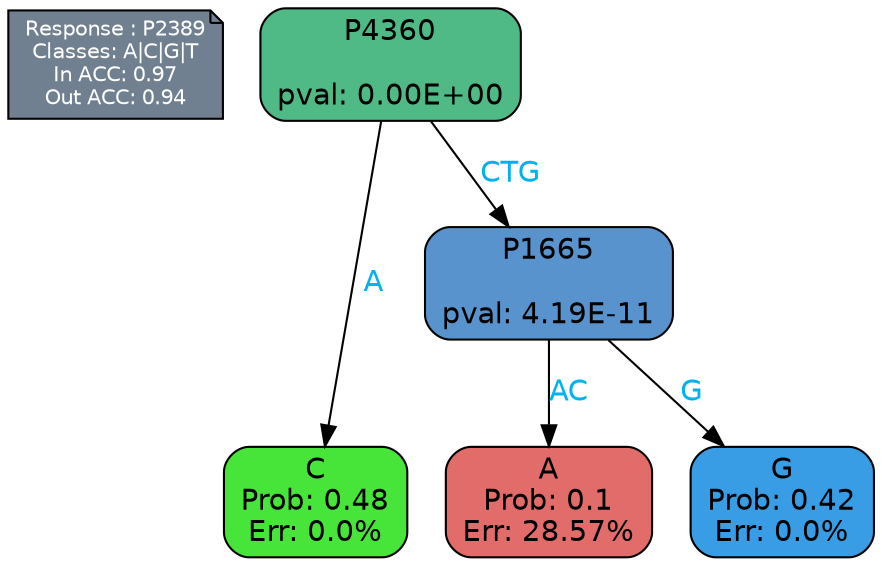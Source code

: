 digraph Tree {
node [shape=box, style="filled, rounded", color="black", fontname=helvetica] ;
graph [ranksep=equally, splines=polylines, bgcolor=transparent, dpi=600] ;
edge [fontname=helvetica] ;
LEGEND [label="Response : P2389
Classes: A|C|G|T
In ACC: 0.97
Out ACC: 0.94
",shape=note,align=left,style=filled,fillcolor="slategray",fontcolor="white",fontsize=10];1 [label="P4360

pval: 0.00E+00", fillcolor="#50ba86"] ;
2 [label="C
Prob: 0.48
Err: 0.0%", fillcolor="#47e539"] ;
3 [label="P1665

pval: 4.19E-11", fillcolor="#5893cd"] ;
4 [label="A
Prob: 0.1
Err: 28.57%", fillcolor="#e16c6a"] ;
5 [label="G
Prob: 0.42
Err: 0.0%", fillcolor="#399de5"] ;
1 -> 2 [label="A",fontcolor=deepskyblue2] ;
1 -> 3 [label="CTG",fontcolor=deepskyblue2] ;
3 -> 4 [label="AC",fontcolor=deepskyblue2] ;
3 -> 5 [label="G",fontcolor=deepskyblue2] ;
{rank = same; 2;4;5;}{rank = same; LEGEND;1;}}